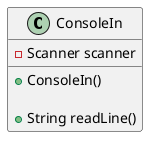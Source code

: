 @startuml
'https://plantuml.com/class-diagram

class ConsoleIn {
    -Scanner scanner

    +ConsoleIn()

    +String readLine()
}
@enduml